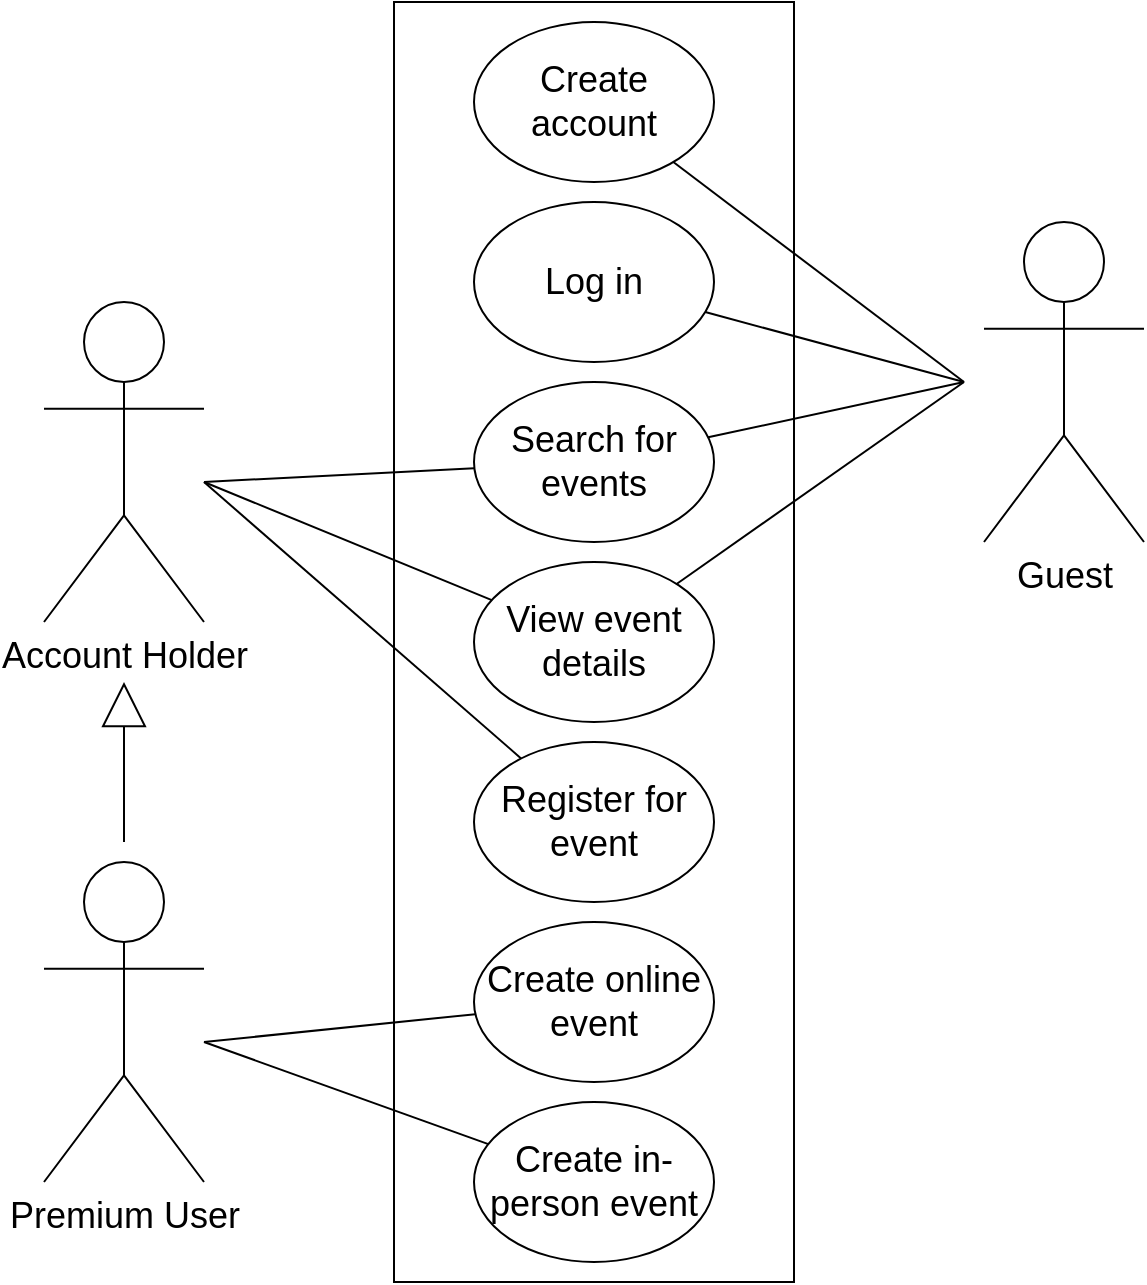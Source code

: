 <mxfile version="24.7.12">
  <diagram name="Page-1" id="NMfAQ61pdz57pdOC4wLM">
    <mxGraphModel dx="2074" dy="1126" grid="1" gridSize="10" guides="1" tooltips="1" connect="1" arrows="1" fold="1" page="1" pageScale="1" pageWidth="850" pageHeight="1100" math="0" shadow="0">
      <root>
        <mxCell id="0" />
        <mxCell id="1" parent="0" />
        <mxCell id="7wYS-PvPPILCzykXi2fk-1" value="" style="rounded=0;whiteSpace=wrap;html=1;fillColor=none;" parent="1" vertex="1">
          <mxGeometry x="315" y="80" width="200" height="640" as="geometry" />
        </mxCell>
        <mxCell id="gNVla98ZM9sIJxjHNlG1-1" value="&lt;font style=&quot;font-size: 18px;&quot;&gt;Account Holder&lt;br&gt;&lt;/font&gt;" style="shape=umlActor;verticalLabelPosition=bottom;verticalAlign=top;html=1;outlineConnect=0;" parent="1" vertex="1">
          <mxGeometry x="140" y="230" width="80" height="160" as="geometry" />
        </mxCell>
        <mxCell id="gNVla98ZM9sIJxjHNlG1-2" value="Log in" style="ellipse;whiteSpace=wrap;html=1;verticalAlign=middle;fontSize=18;" parent="1" vertex="1">
          <mxGeometry x="355" y="180" width="120" height="80" as="geometry" />
        </mxCell>
        <mxCell id="gNVla98ZM9sIJxjHNlG1-12" style="rounded=0;orthogonalLoop=1;jettySize=auto;html=1;endArrow=none;endFill=0;" parent="1" source="gNVla98ZM9sIJxjHNlG1-3" edge="1">
          <mxGeometry relative="1" as="geometry">
            <mxPoint x="220" y="600" as="targetPoint" />
            <mxPoint x="355" y="620" as="sourcePoint" />
          </mxGeometry>
        </mxCell>
        <mxCell id="gNVla98ZM9sIJxjHNlG1-3" value="&lt;font style=&quot;font-size: 18px;&quot;&gt;Create in-person event&lt;br style=&quot;font-size: 18px;&quot;&gt;&lt;/font&gt;" style="ellipse;whiteSpace=wrap;html=1;verticalAlign=middle;fontSize=18;" parent="1" vertex="1">
          <mxGeometry x="355" y="630" width="120" height="80" as="geometry" />
        </mxCell>
        <mxCell id="gNVla98ZM9sIJxjHNlG1-4" value="&lt;font style=&quot;font-size: 18px;&quot;&gt;Create online event&lt;br style=&quot;font-size: 18px;&quot;&gt;&lt;/font&gt;" style="ellipse;whiteSpace=wrap;html=1;verticalAlign=middle;fontSize=18;" parent="1" vertex="1">
          <mxGeometry x="355" y="540" width="120" height="80" as="geometry" />
        </mxCell>
        <mxCell id="gNVla98ZM9sIJxjHNlG1-5" value="&lt;font style=&quot;font-size: 18px;&quot;&gt;Search for events&lt;br style=&quot;font-size: 18px;&quot;&gt;&lt;/font&gt;" style="ellipse;whiteSpace=wrap;html=1;verticalAlign=middle;fontSize=18;" parent="1" vertex="1">
          <mxGeometry x="355" y="270" width="120" height="80" as="geometry" />
        </mxCell>
        <mxCell id="gNVla98ZM9sIJxjHNlG1-6" value="&lt;font style=&quot;font-size: 18px;&quot;&gt;View event details&lt;br style=&quot;font-size: 18px;&quot;&gt;&lt;/font&gt;" style="ellipse;whiteSpace=wrap;html=1;verticalAlign=middle;fontSize=18;" parent="1" vertex="1">
          <mxGeometry x="355" y="360" width="120" height="80" as="geometry" />
        </mxCell>
        <mxCell id="gNVla98ZM9sIJxjHNlG1-7" value="&lt;font style=&quot;font-size: 18px;&quot;&gt;Register for event&lt;br style=&quot;font-size: 18px;&quot;&gt;&lt;/font&gt;" style="ellipse;whiteSpace=wrap;html=1;verticalAlign=middle;fontSize=18;" parent="1" vertex="1">
          <mxGeometry x="355" y="450" width="120" height="80" as="geometry" />
        </mxCell>
        <mxCell id="gNVla98ZM9sIJxjHNlG1-13" style="rounded=0;orthogonalLoop=1;jettySize=auto;html=1;endArrow=none;endFill=0;" parent="1" source="gNVla98ZM9sIJxjHNlG1-4" edge="1">
          <mxGeometry relative="1" as="geometry">
            <mxPoint x="220" y="600" as="targetPoint" />
            <mxPoint x="355" y="530" as="sourcePoint" />
          </mxGeometry>
        </mxCell>
        <mxCell id="gNVla98ZM9sIJxjHNlG1-15" style="rounded=0;orthogonalLoop=1;jettySize=auto;html=1;endArrow=none;endFill=0;" parent="1" source="gNVla98ZM9sIJxjHNlG1-5" edge="1">
          <mxGeometry relative="1" as="geometry">
            <mxPoint x="220" y="320" as="targetPoint" />
            <mxPoint x="355" y="260" as="sourcePoint" />
          </mxGeometry>
        </mxCell>
        <mxCell id="gNVla98ZM9sIJxjHNlG1-16" style="rounded=0;orthogonalLoop=1;jettySize=auto;html=1;endArrow=none;endFill=0;" parent="1" source="gNVla98ZM9sIJxjHNlG1-6" edge="1">
          <mxGeometry relative="1" as="geometry">
            <mxPoint x="220" y="320" as="targetPoint" />
            <mxPoint x="355" y="350" as="sourcePoint" />
          </mxGeometry>
        </mxCell>
        <mxCell id="gNVla98ZM9sIJxjHNlG1-17" style="rounded=0;orthogonalLoop=1;jettySize=auto;html=1;endArrow=none;endFill=0;" parent="1" source="gNVla98ZM9sIJxjHNlG1-7" edge="1">
          <mxGeometry relative="1" as="geometry">
            <mxPoint x="220" y="320" as="targetPoint" />
            <mxPoint x="355" y="440" as="sourcePoint" />
          </mxGeometry>
        </mxCell>
        <mxCell id="7wYS-PvPPILCzykXi2fk-3" value="&lt;font style=&quot;font-size: 18px;&quot;&gt;Guest&lt;/font&gt;" style="shape=umlActor;verticalLabelPosition=bottom;verticalAlign=top;html=1;outlineConnect=0;" parent="1" vertex="1">
          <mxGeometry x="610" y="190" width="80" height="160" as="geometry" />
        </mxCell>
        <mxCell id="7wYS-PvPPILCzykXi2fk-4" style="rounded=0;orthogonalLoop=1;jettySize=auto;html=1;endArrow=none;endFill=0;" parent="1" source="gNVla98ZM9sIJxjHNlG1-2" edge="1">
          <mxGeometry relative="1" as="geometry">
            <mxPoint x="600" y="270" as="targetPoint" />
            <mxPoint x="448.914" y="122.997" as="sourcePoint" />
          </mxGeometry>
        </mxCell>
        <mxCell id="7wYS-PvPPILCzykXi2fk-5" style="rounded=0;orthogonalLoop=1;jettySize=auto;html=1;endArrow=none;endFill=0;" parent="1" source="gNVla98ZM9sIJxjHNlG1-5" edge="1">
          <mxGeometry relative="1" as="geometry">
            <mxPoint x="600" y="270" as="targetPoint" />
            <mxPoint x="463.467" y="203.579" as="sourcePoint" />
          </mxGeometry>
        </mxCell>
        <mxCell id="7wYS-PvPPILCzykXi2fk-6" style="rounded=0;orthogonalLoop=1;jettySize=auto;html=1;endArrow=none;endFill=0;" parent="1" source="gNVla98ZM9sIJxjHNlG1-6" edge="1">
          <mxGeometry relative="1" as="geometry">
            <mxPoint x="600" y="270" as="targetPoint" />
            <mxPoint x="475" y="270" as="sourcePoint" />
          </mxGeometry>
        </mxCell>
        <mxCell id="7wYS-PvPPILCzykXi2fk-7" value="&lt;font style=&quot;font-size: 18px;&quot;&gt;Create account&lt;br style=&quot;font-size: 18px;&quot;&gt;&lt;/font&gt;" style="ellipse;whiteSpace=wrap;html=1;verticalAlign=middle;fontSize=18;" parent="1" vertex="1">
          <mxGeometry x="355" y="90" width="120" height="80" as="geometry" />
        </mxCell>
        <mxCell id="7wYS-PvPPILCzykXi2fk-8" style="rounded=0;orthogonalLoop=1;jettySize=auto;html=1;endArrow=none;endFill=0;" parent="1" source="7wYS-PvPPILCzykXi2fk-7" edge="1">
          <mxGeometry relative="1" as="geometry">
            <mxPoint x="600" y="270" as="targetPoint" />
            <mxPoint x="439.93" y="36.384" as="sourcePoint" />
          </mxGeometry>
        </mxCell>
        <mxCell id="3qakg0atJeh9le5IjD0A-1" value="&lt;font style=&quot;font-size: 18px;&quot;&gt;Premium User&lt;br&gt;&lt;/font&gt;" style="shape=umlActor;verticalLabelPosition=bottom;verticalAlign=top;html=1;outlineConnect=0;" vertex="1" parent="1">
          <mxGeometry x="140" y="510" width="80" height="160" as="geometry" />
        </mxCell>
        <mxCell id="3qakg0atJeh9le5IjD0A-3" value="" style="endArrow=block;html=1;rounded=0;endFill=0;endSize=20;" edge="1" parent="1">
          <mxGeometry width="50" height="50" relative="1" as="geometry">
            <mxPoint x="180" y="500" as="sourcePoint" />
            <mxPoint x="180" y="420" as="targetPoint" />
          </mxGeometry>
        </mxCell>
      </root>
    </mxGraphModel>
  </diagram>
</mxfile>
